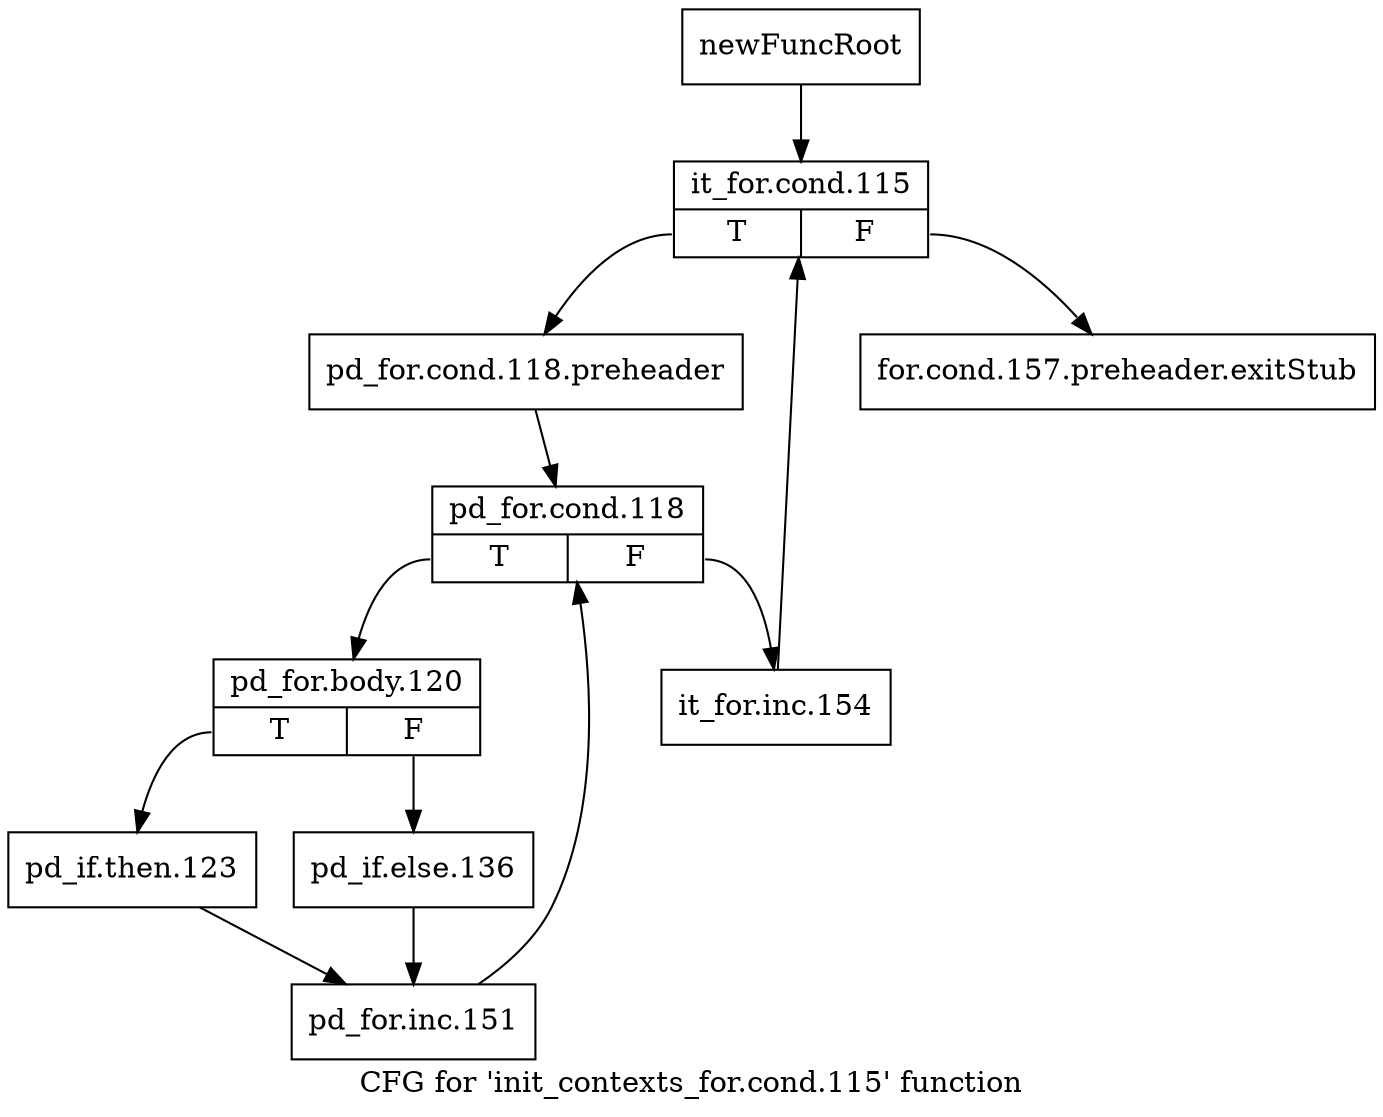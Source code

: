 digraph "CFG for 'init_contexts_for.cond.115' function" {
	label="CFG for 'init_contexts_for.cond.115' function";

	Node0x238d730 [shape=record,label="{newFuncRoot}"];
	Node0x238d730 -> Node0x238d7d0;
	Node0x238d780 [shape=record,label="{for.cond.157.preheader.exitStub}"];
	Node0x238d7d0 [shape=record,label="{it_for.cond.115|{<s0>T|<s1>F}}"];
	Node0x238d7d0:s0 -> Node0x238dca0;
	Node0x238d7d0:s1 -> Node0x238d780;
	Node0x238dca0 [shape=record,label="{pd_for.cond.118.preheader}"];
	Node0x238dca0 -> Node0x238dcf0;
	Node0x238dcf0 [shape=record,label="{pd_for.cond.118|{<s0>T|<s1>F}}"];
	Node0x238dcf0:s0 -> Node0x238dd90;
	Node0x238dcf0:s1 -> Node0x238dd40;
	Node0x238dd40 [shape=record,label="{it_for.inc.154}"];
	Node0x238dd40 -> Node0x238d7d0;
	Node0x238dd90 [shape=record,label="{pd_for.body.120|{<s0>T|<s1>F}}"];
	Node0x238dd90:s0 -> Node0x238de30;
	Node0x238dd90:s1 -> Node0x238dde0;
	Node0x238dde0 [shape=record,label="{pd_if.else.136}"];
	Node0x238dde0 -> Node0x238de80;
	Node0x238de30 [shape=record,label="{pd_if.then.123}"];
	Node0x238de30 -> Node0x238de80;
	Node0x238de80 [shape=record,label="{pd_for.inc.151}"];
	Node0x238de80 -> Node0x238dcf0;
}
